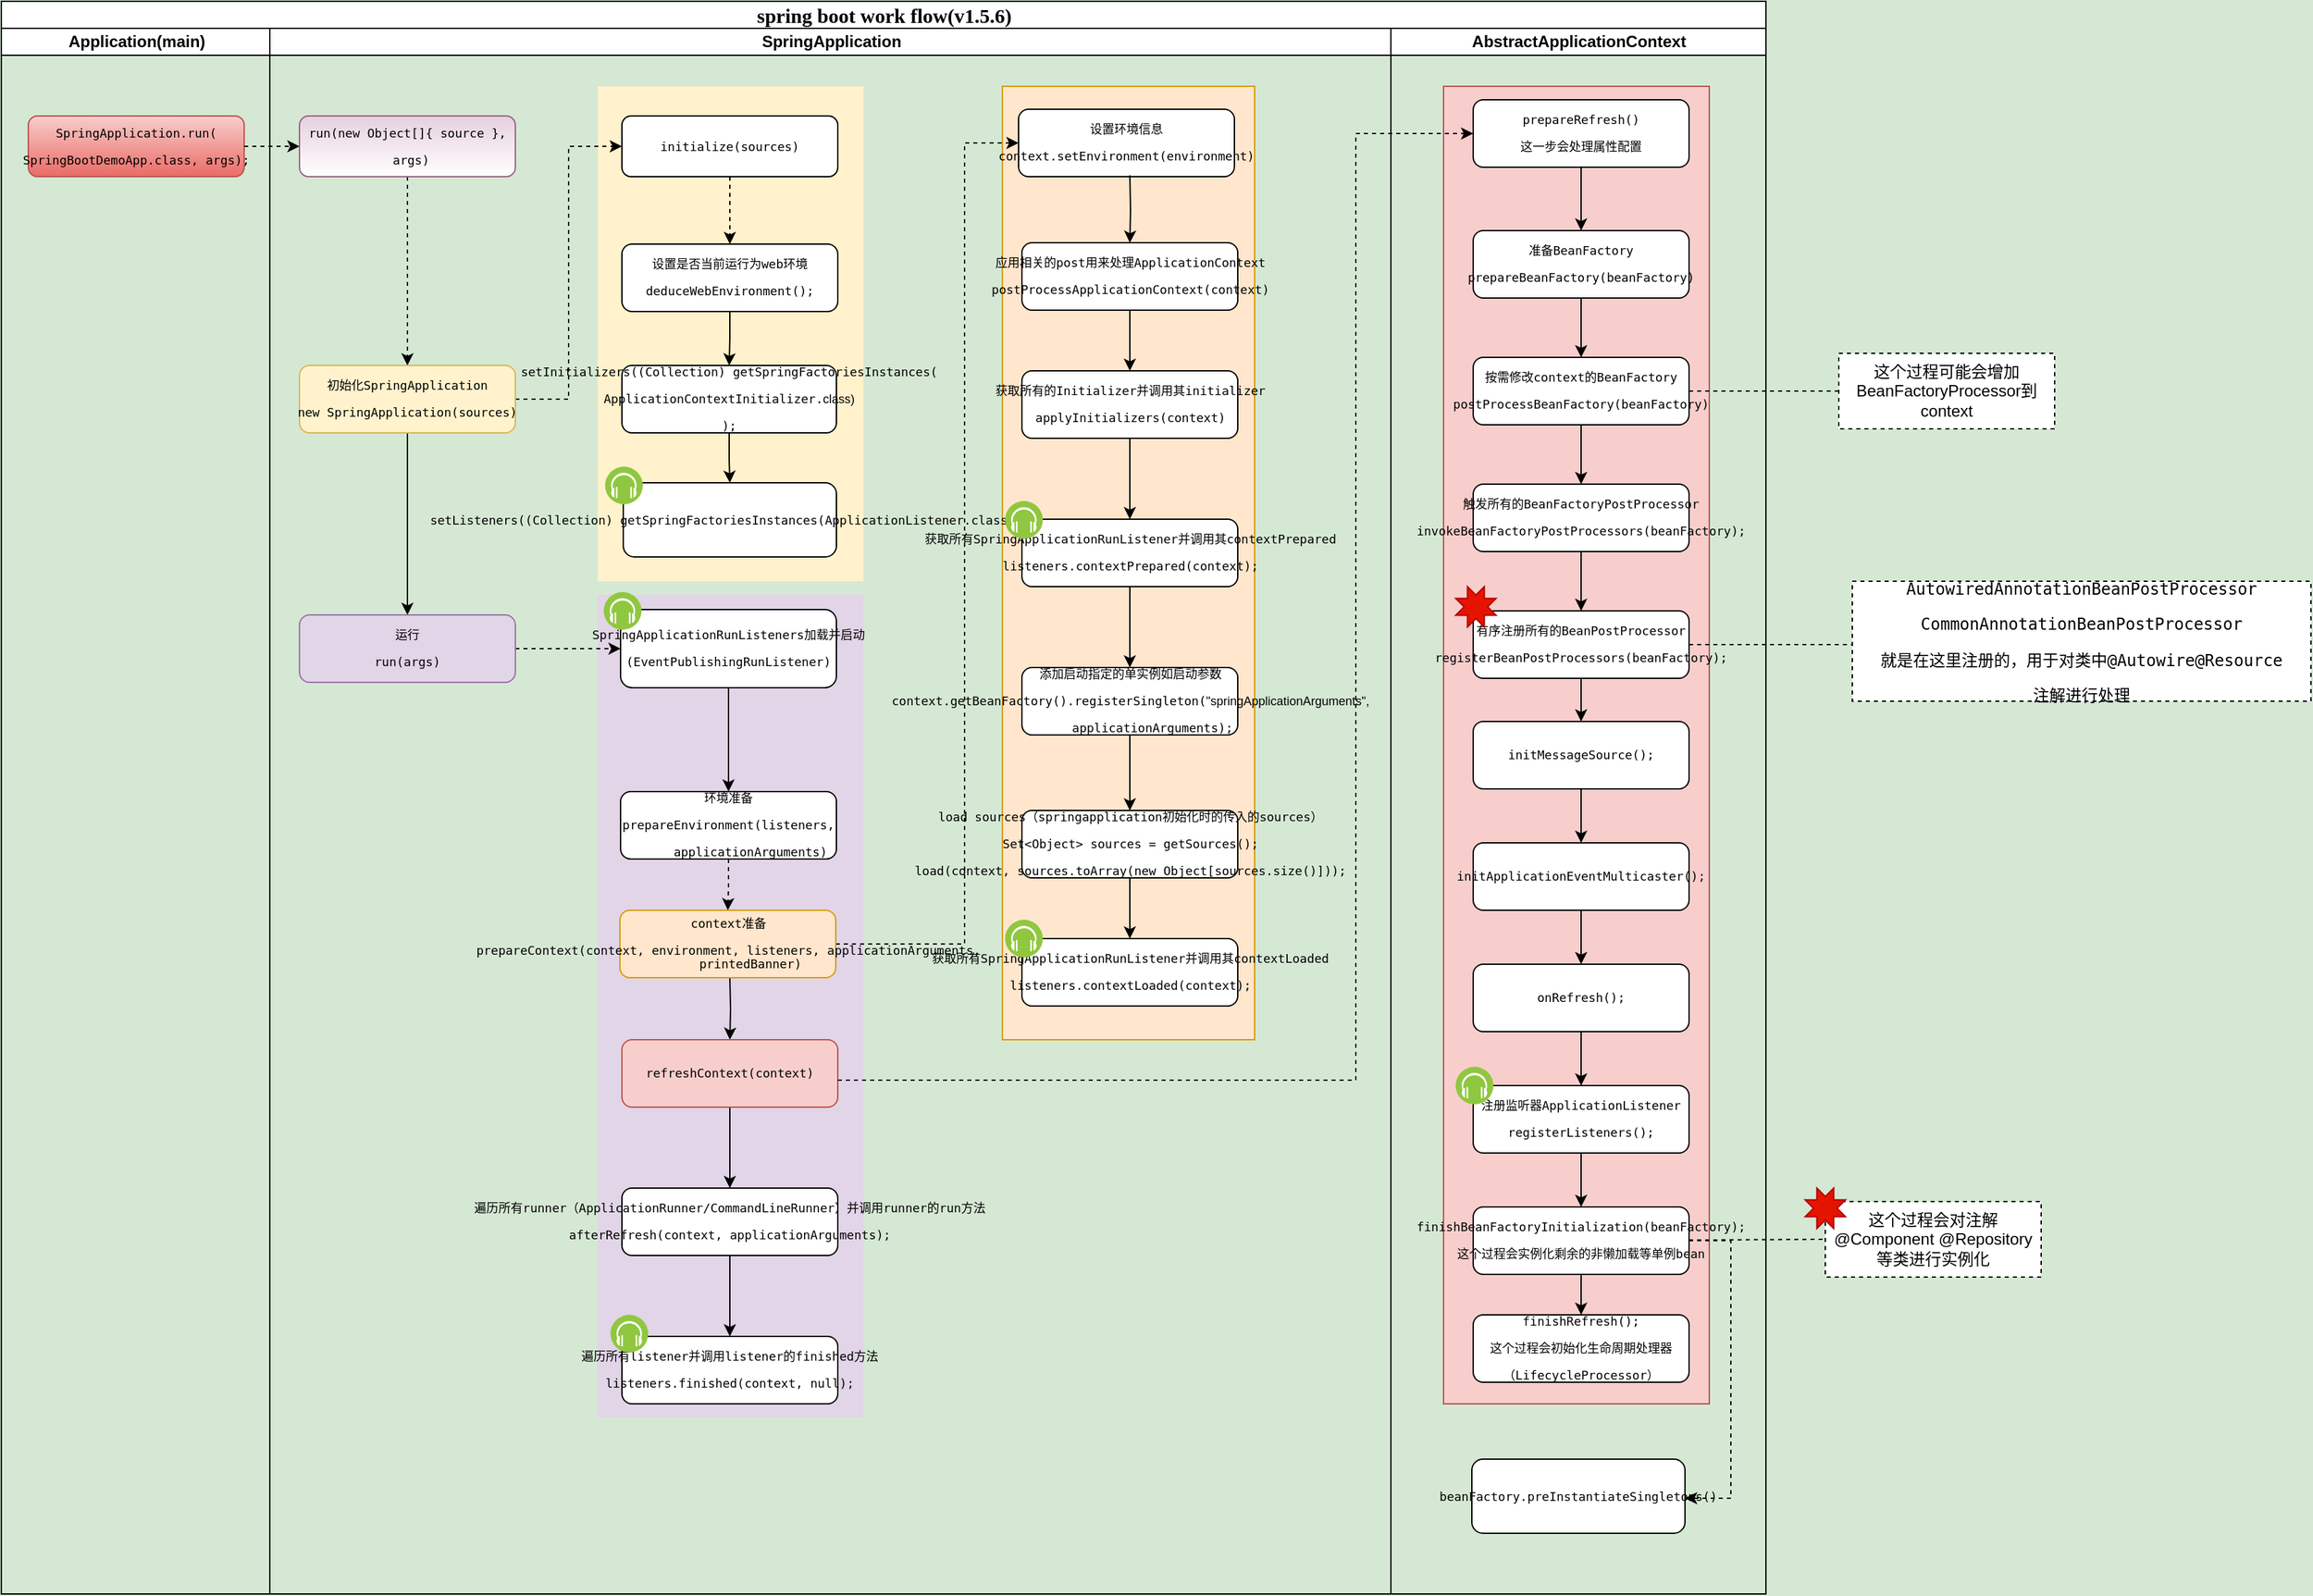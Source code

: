<mxfile version="10.7.5" type="device"><diagram name="Page-1" id="74e2e168-ea6b-b213-b513-2b3c1d86103e"><mxGraphModel dx="1158" dy="712" grid="1" gridSize="10" guides="1" tooltips="1" connect="1" arrows="1" fold="1" page="1" pageScale="1" pageWidth="1100" pageHeight="850" background="#D5E8D4" math="0" shadow="0"><root><mxCell id="0"/><mxCell id="1" parent="0"/><mxCell id="77e6c97f196da883-1" value="&lt;font style=&quot;font-size: 15px&quot;&gt;spring boot work flow(v1.5.6)&lt;/font&gt;" style="swimlane;html=1;childLayout=stackLayout;startSize=20;rounded=0;shadow=0;labelBackgroundColor=none;strokeWidth=1;fontFamily=Verdana;fontSize=5;align=center;verticalAlign=middle;" parent="1" vertex="1"><mxGeometry x="68" y="20" width="1308" height="1181" as="geometry"/></mxCell><mxCell id="77e6c97f196da883-2" value="Application(main)" style="swimlane;html=1;startSize=20;verticalAlign=middle;" parent="77e6c97f196da883-1" vertex="1"><mxGeometry y="20" width="199" height="1161" as="geometry"/></mxCell><mxCell id="77e6c97f196da883-8" value="&lt;pre style=&quot;font-size: 9px;&quot;&gt;SpringApplication.&lt;span style=&quot;font-size: 9px;&quot;&gt;run&lt;/span&gt;(&lt;/pre&gt;&lt;pre style=&quot;font-size: 9px;&quot;&gt;SpringBootDemoApp.&lt;span style=&quot;font-size: 9px;&quot;&gt;class&lt;/span&gt;, args);&lt;/pre&gt;" style="rounded=1;whiteSpace=wrap;html=1;shadow=0;labelBackgroundColor=none;strokeColor=#b85450;strokeWidth=1;fillColor=#f8cecc;fontFamily=Verdana;fontSize=9;align=center;verticalAlign=middle;gradientColor=#ea6b66;" parent="77e6c97f196da883-2" vertex="1"><mxGeometry x="20" y="65" width="160" height="45" as="geometry"/></mxCell><mxCell id="xCWV8dmAgBK2p6FcGzar-16" value="" style="edgeStyle=orthogonalEdgeStyle;rounded=0;orthogonalLoop=1;jettySize=auto;html=1;dashed=1;fontSize=9;strokeWidth=1;verticalAlign=middle;" parent="77e6c97f196da883-1" source="77e6c97f196da883-8" target="xCWV8dmAgBK2p6FcGzar-2" edge="1"><mxGeometry relative="1" as="geometry"/></mxCell><mxCell id="77e6c97f196da883-4" value="SpringApplication" style="swimlane;html=1;startSize=20;verticalAlign=middle;" parent="77e6c97f196da883-1" vertex="1"><mxGeometry x="199" y="20" width="831" height="1161" as="geometry"/></mxCell><mxCell id="xCWV8dmAgBK2p6FcGzar-78" value="" style="rounded=0;whiteSpace=wrap;html=1;fillColor=#ffe6cc;fontSize=10;strokeColor=#d79b00;strokeWidth=1;verticalAlign=middle;" parent="77e6c97f196da883-4" vertex="1"><mxGeometry x="543" y="43" width="187" height="707" as="geometry"/></mxCell><mxCell id="xCWV8dmAgBK2p6FcGzar-77" value="" style="rounded=0;whiteSpace=wrap;html=1;fillColor=#e1d5e7;fontSize=9;strokeColor=none;strokeWidth=1;verticalAlign=middle;" parent="77e6c97f196da883-4" vertex="1"><mxGeometry x="243" y="420" width="197" height="610" as="geometry"/></mxCell><mxCell id="xCWV8dmAgBK2p6FcGzar-76" value="" style="rounded=0;whiteSpace=wrap;html=1;fontSize=10;fillColor=#fff2cc;strokeColor=none;strokeWidth=1;verticalAlign=middle;" parent="77e6c97f196da883-4" vertex="1"><mxGeometry x="243" y="43" width="197" height="367" as="geometry"/></mxCell><mxCell id="xCWV8dmAgBK2p6FcGzar-4" value="" style="edgeStyle=orthogonalEdgeStyle;rounded=0;orthogonalLoop=1;jettySize=auto;html=1;fontSize=9;verticalAlign=middle;dashed=1;strokeWidth=1;" parent="77e6c97f196da883-4" source="xCWV8dmAgBK2p6FcGzar-2" target="xCWV8dmAgBK2p6FcGzar-3" edge="1"><mxGeometry relative="1" as="geometry"/></mxCell><mxCell id="xCWV8dmAgBK2p6FcGzar-2" value="&lt;pre style=&quot;font-size: 9px;&quot;&gt;&lt;span style=&quot;font-size: 9px;&quot;&gt;run&lt;/span&gt;(&lt;span style=&quot;font-size: 9px;&quot;&gt;new &lt;/span&gt;Object[]{ source },&lt;/pre&gt;&lt;pre style=&quot;font-size: 9px;&quot;&gt; args)&lt;/pre&gt;" style="rounded=1;whiteSpace=wrap;html=1;fontSize=9;fillColor=#e6d0de;strokeColor=#996185;strokeWidth=1;verticalAlign=middle;gradientColor=#ffffff;" parent="77e6c97f196da883-4" vertex="1"><mxGeometry x="22" y="65" width="160" height="45" as="geometry"/></mxCell><mxCell id="xCWV8dmAgBK2p6FcGzar-6" value="" style="edgeStyle=orthogonalEdgeStyle;rounded=0;orthogonalLoop=1;jettySize=auto;html=1;fontSize=9;strokeWidth=1;verticalAlign=middle;" parent="77e6c97f196da883-4" source="xCWV8dmAgBK2p6FcGzar-3" target="xCWV8dmAgBK2p6FcGzar-5" edge="1"><mxGeometry relative="1" as="geometry"/></mxCell><mxCell id="xCWV8dmAgBK2p6FcGzar-34" value="" style="edgeStyle=orthogonalEdgeStyle;rounded=0;orthogonalLoop=1;jettySize=auto;html=1;fontSize=9;entryX=0;entryY=0.5;entryDx=0;entryDy=0;dashed=1;strokeWidth=1;verticalAlign=middle;" parent="77e6c97f196da883-4" source="xCWV8dmAgBK2p6FcGzar-3" target="xCWV8dmAgBK2p6FcGzar-8" edge="1"><mxGeometry relative="1" as="geometry"/></mxCell><mxCell id="xCWV8dmAgBK2p6FcGzar-3" value="&lt;pre style=&quot;font-size: 9px;&quot;&gt;&lt;pre style=&quot;font-size: 9px;&quot;&gt;初始化SpringApplication&lt;/pre&gt;&lt;pre style=&quot;font-size: 9px;&quot;&gt;&lt;span style=&quot;font-size: 9px;&quot;&gt;new &lt;/span&gt;SpringApplication(sources)&lt;/pre&gt;&lt;/pre&gt;" style="rounded=1;whiteSpace=wrap;html=1;fontSize=9;fillColor=#fff2cc;strokeColor=#d6b656;strokeWidth=1;verticalAlign=middle;" parent="77e6c97f196da883-4" vertex="1"><mxGeometry x="22" y="250" width="160" height="50" as="geometry"/></mxCell><mxCell id="xCWV8dmAgBK2p6FcGzar-22" value="" style="edgeStyle=orthogonalEdgeStyle;rounded=0;orthogonalLoop=1;jettySize=auto;html=1;dashed=1;fontSize=9;strokeWidth=1;verticalAlign=middle;entryX=0;entryY=0.5;entryDx=0;entryDy=0;" parent="77e6c97f196da883-4" source="xCWV8dmAgBK2p6FcGzar-5" target="tk0hiYS8A3kOr5crJlKy-17" edge="1"><mxGeometry relative="1" as="geometry"/></mxCell><mxCell id="xCWV8dmAgBK2p6FcGzar-5" value="&lt;pre style=&quot;font-size: 9px;&quot;&gt;&lt;pre style=&quot;font-size: 9px;&quot;&gt;&lt;pre style=&quot;font-size: 9px;&quot;&gt;&lt;pre style=&quot;font-size: 9px;&quot;&gt;运行&lt;/pre&gt;&lt;pre style=&quot;font-size: 9px;&quot;&gt;run(args)&lt;/pre&gt;&lt;/pre&gt;&lt;/pre&gt;&lt;/pre&gt;" style="rounded=1;whiteSpace=wrap;html=1;fontSize=9;fillColor=#e1d5e7;strokeColor=#9673a6;strokeWidth=1;verticalAlign=middle;" parent="77e6c97f196da883-4" vertex="1"><mxGeometry x="22" y="435" width="160" height="50" as="geometry"/></mxCell><mxCell id="xCWV8dmAgBK2p6FcGzar-24" value="" style="edgeStyle=orthogonalEdgeStyle;rounded=0;orthogonalLoop=1;jettySize=auto;html=1;dashed=1;fontSize=9;strokeWidth=1;entryX=0.5;entryY=0;entryDx=0;entryDy=0;verticalAlign=middle;" parent="77e6c97f196da883-4" source="xCWV8dmAgBK2p6FcGzar-21" target="xCWV8dmAgBK2p6FcGzar-25" edge="1"><mxGeometry relative="1" as="geometry"><mxPoint x="342" y="539" as="targetPoint"/></mxGeometry></mxCell><mxCell id="xCWV8dmAgBK2p6FcGzar-21" value="&lt;pre style=&quot;font-size: 9px&quot;&gt;&lt;pre style=&quot;font-size: 9px&quot;&gt;&lt;pre style=&quot;font-size: 9px&quot;&gt;&lt;pre style=&quot;font-size: 9px&quot;&gt;&lt;pre style=&quot;font-size: 9px&quot;&gt;环境准备&lt;/pre&gt;&lt;pre style=&quot;font-size: 9px&quot;&gt;prepareEnvironment(listeners,&lt;/pre&gt;&lt;pre style=&quot;font-size: 9px&quot;&gt;      applicationArguments)&lt;/pre&gt;&lt;/pre&gt;&lt;/pre&gt;&lt;/pre&gt;&lt;/pre&gt;" style="rounded=1;whiteSpace=wrap;html=1;fontSize=9;strokeWidth=1;verticalAlign=middle;" parent="77e6c97f196da883-4" vertex="1"><mxGeometry x="260" y="566" width="160" height="50" as="geometry"/></mxCell><mxCell id="xCWV8dmAgBK2p6FcGzar-28" value="" style="edgeStyle=orthogonalEdgeStyle;rounded=0;orthogonalLoop=1;jettySize=auto;html=1;fontSize=9;strokeWidth=1;verticalAlign=middle;" parent="77e6c97f196da883-4" target="xCWV8dmAgBK2p6FcGzar-27" edge="1"><mxGeometry relative="1" as="geometry"><mxPoint x="341" y="704" as="sourcePoint"/></mxGeometry></mxCell><mxCell id="xCWV8dmAgBK2p6FcGzar-36" value="" style="edgeStyle=orthogonalEdgeStyle;rounded=0;orthogonalLoop=1;jettySize=auto;html=1;dashed=1;fontSize=9;strokeWidth=1;verticalAlign=middle;" parent="77e6c97f196da883-4" source="xCWV8dmAgBK2p6FcGzar-25" target="xCWV8dmAgBK2p6FcGzar-35" edge="1"><mxGeometry relative="1" as="geometry"><Array as="points"><mxPoint x="515" y="679"/><mxPoint x="515" y="85"/></Array></mxGeometry></mxCell><mxCell id="xCWV8dmAgBK2p6FcGzar-25" value="&lt;pre style=&quot;font-size: 9px;&quot;&gt;&lt;pre style=&quot;font-size: 9px;&quot;&gt;&lt;pre style=&quot;font-size: 9px;&quot;&gt;&lt;pre style=&quot;font-size: 9px;&quot;&gt;&lt;pre style=&quot;font-size: 9px;&quot;&gt;&lt;pre style=&quot;font-size: 9px;&quot;&gt;context准备&lt;/pre&gt;&lt;pre style=&quot;font-size: 9px;&quot;&gt;prepareContext(context, environment, listeners, applicationArguments,&lt;br style=&quot;font-size: 9px;&quot;&gt;      printedBanner)&lt;/pre&gt;&lt;/pre&gt;&lt;/pre&gt;&lt;/pre&gt;&lt;/pre&gt;&lt;/pre&gt;" style="rounded=1;whiteSpace=wrap;html=1;fontSize=9;fillColor=#ffe6cc;strokeColor=#d79b00;strokeWidth=1;verticalAlign=middle;" parent="77e6c97f196da883-4" vertex="1"><mxGeometry x="259.5" y="654" width="160" height="50" as="geometry"/></mxCell><mxCell id="xCWV8dmAgBK2p6FcGzar-35" value="&lt;pre style=&quot;font-size: 9px&quot;&gt;&lt;pre style=&quot;font-size: 9px&quot;&gt;&lt;pre style=&quot;font-size: 9px&quot;&gt;&lt;pre style=&quot;font-size: 9px&quot;&gt;&lt;pre style=&quot;font-size: 9px&quot;&gt;&lt;pre style=&quot;font-size: 9px&quot;&gt;&lt;pre style=&quot;font-size: 9px&quot;&gt;设置环境信息&lt;/pre&gt;&lt;pre style=&quot;font-size: 9px&quot;&gt;context.setEnvironment(environment)&lt;/pre&gt;&lt;/pre&gt;&lt;/pre&gt;&lt;/pre&gt;&lt;/pre&gt;&lt;/pre&gt;&lt;/pre&gt;" style="rounded=1;whiteSpace=wrap;html=1;fontSize=9;strokeWidth=1;verticalAlign=middle;" parent="77e6c97f196da883-4" vertex="1"><mxGeometry x="555" y="60" width="160" height="50" as="geometry"/></mxCell><mxCell id="xCWV8dmAgBK2p6FcGzar-40" value="" style="edgeStyle=orthogonalEdgeStyle;rounded=0;orthogonalLoop=1;jettySize=auto;html=1;fontSize=9;strokeWidth=1;verticalAlign=middle;" parent="77e6c97f196da883-4" target="xCWV8dmAgBK2p6FcGzar-39" edge="1"><mxGeometry relative="1" as="geometry"><mxPoint x="637.5" y="109" as="sourcePoint"/></mxGeometry></mxCell><mxCell id="xCWV8dmAgBK2p6FcGzar-42" value="" style="edgeStyle=orthogonalEdgeStyle;rounded=0;orthogonalLoop=1;jettySize=auto;html=1;fontSize=9;strokeWidth=1;verticalAlign=middle;" parent="77e6c97f196da883-4" source="xCWV8dmAgBK2p6FcGzar-39" target="xCWV8dmAgBK2p6FcGzar-41" edge="1"><mxGeometry relative="1" as="geometry"/></mxCell><mxCell id="xCWV8dmAgBK2p6FcGzar-39" value="&lt;pre style=&quot;font-size: 9px&quot;&gt;&lt;pre style=&quot;font-size: 9px&quot;&gt;&lt;pre style=&quot;font-size: 9px&quot;&gt;&lt;pre style=&quot;font-size: 9px&quot;&gt;&lt;pre style=&quot;font-size: 9px&quot;&gt;&lt;pre style=&quot;font-size: 9px&quot;&gt;&lt;pre style=&quot;font-size: 9px&quot;&gt;&lt;pre style=&quot;font-size: 9px&quot;&gt;应用相关的post用来处理ApplicationContext&lt;/pre&gt;&lt;pre style=&quot;font-size: 9px&quot;&gt;postProcessApplicationContext(context)&lt;/pre&gt;&lt;/pre&gt;&lt;/pre&gt;&lt;/pre&gt;&lt;/pre&gt;&lt;/pre&gt;&lt;/pre&gt;&lt;/pre&gt;" style="rounded=1;whiteSpace=wrap;html=1;fontSize=9;strokeWidth=1;verticalAlign=middle;" parent="77e6c97f196da883-4" vertex="1"><mxGeometry x="557.5" y="159" width="160" height="50" as="geometry"/></mxCell><mxCell id="xCWV8dmAgBK2p6FcGzar-44" value="" style="edgeStyle=orthogonalEdgeStyle;rounded=0;orthogonalLoop=1;jettySize=auto;html=1;fontSize=9;strokeWidth=1;verticalAlign=middle;" parent="77e6c97f196da883-4" source="xCWV8dmAgBK2p6FcGzar-41" target="xCWV8dmAgBK2p6FcGzar-43" edge="1"><mxGeometry relative="1" as="geometry"/></mxCell><mxCell id="xCWV8dmAgBK2p6FcGzar-41" value="&lt;pre style=&quot;font-size: 9px&quot;&gt;&lt;pre style=&quot;font-size: 9px&quot;&gt;&lt;pre style=&quot;font-size: 9px&quot;&gt;&lt;pre style=&quot;font-size: 9px&quot;&gt;&lt;pre style=&quot;font-size: 9px&quot;&gt;&lt;pre style=&quot;font-size: 9px&quot;&gt;&lt;pre style=&quot;font-size: 9px&quot;&gt;&lt;pre style=&quot;font-size: 9px&quot;&gt;&lt;pre style=&quot;font-size: 9px&quot;&gt;获取所有的Initializer并调用其initializer&lt;/pre&gt;&lt;pre style=&quot;font-size: 9px&quot;&gt;applyInitializers(context)&lt;/pre&gt;&lt;/pre&gt;&lt;/pre&gt;&lt;/pre&gt;&lt;/pre&gt;&lt;/pre&gt;&lt;/pre&gt;&lt;/pre&gt;&lt;/pre&gt;" style="rounded=1;whiteSpace=wrap;html=1;fontSize=9;strokeWidth=1;verticalAlign=middle;" parent="77e6c97f196da883-4" vertex="1"><mxGeometry x="557.5" y="254" width="160" height="50" as="geometry"/></mxCell><mxCell id="xCWV8dmAgBK2p6FcGzar-46" value="" style="edgeStyle=orthogonalEdgeStyle;rounded=0;orthogonalLoop=1;jettySize=auto;html=1;fontSize=9;strokeWidth=1;verticalAlign=middle;" parent="77e6c97f196da883-4" source="xCWV8dmAgBK2p6FcGzar-43" target="xCWV8dmAgBK2p6FcGzar-45" edge="1"><mxGeometry relative="1" as="geometry"/></mxCell><mxCell id="xCWV8dmAgBK2p6FcGzar-43" value="&lt;pre style=&quot;font-size: 9px&quot;&gt;&lt;pre style=&quot;font-size: 9px&quot;&gt;&lt;pre style=&quot;font-size: 9px&quot;&gt;&lt;pre style=&quot;font-size: 9px&quot;&gt;&lt;pre style=&quot;font-size: 9px&quot;&gt;&lt;pre style=&quot;font-size: 9px&quot;&gt;&lt;pre style=&quot;font-size: 9px&quot;&gt;&lt;pre style=&quot;font-size: 9px&quot;&gt;&lt;pre style=&quot;font-size: 9px&quot;&gt;&lt;pre style=&quot;font-size: 9px&quot;&gt;获取所有SpringApplicationRunListener并调用其contextPrepared&lt;/pre&gt;&lt;pre style=&quot;font-size: 9px&quot;&gt;listeners.contextPrepared(context);&lt;/pre&gt;&lt;/pre&gt;&lt;/pre&gt;&lt;/pre&gt;&lt;/pre&gt;&lt;/pre&gt;&lt;/pre&gt;&lt;/pre&gt;&lt;/pre&gt;&lt;/pre&gt;" style="rounded=1;whiteSpace=wrap;html=1;fontSize=9;strokeWidth=1;verticalAlign=middle;" parent="77e6c97f196da883-4" vertex="1"><mxGeometry x="557.5" y="364" width="160" height="50" as="geometry"/></mxCell><mxCell id="xCWV8dmAgBK2p6FcGzar-48" value="" style="edgeStyle=orthogonalEdgeStyle;rounded=0;orthogonalLoop=1;jettySize=auto;html=1;fontSize=9;strokeWidth=1;verticalAlign=middle;" parent="77e6c97f196da883-4" source="xCWV8dmAgBK2p6FcGzar-45" target="xCWV8dmAgBK2p6FcGzar-47" edge="1"><mxGeometry relative="1" as="geometry"/></mxCell><mxCell id="xCWV8dmAgBK2p6FcGzar-45" value="&lt;pre style=&quot;font-size: 9px&quot;&gt;&lt;pre style=&quot;font-size: 9px&quot;&gt;&lt;pre style=&quot;font-size: 9px&quot;&gt;&lt;pre style=&quot;font-size: 9px&quot;&gt;&lt;pre style=&quot;font-size: 9px&quot;&gt;&lt;pre style=&quot;font-size: 9px&quot;&gt;&lt;pre style=&quot;font-size: 9px&quot;&gt;&lt;pre style=&quot;font-size: 9px&quot;&gt;&lt;pre style=&quot;font-size: 9px&quot;&gt;&lt;pre style=&quot;font-size: 9px&quot;&gt;&lt;pre style=&quot;font-size: 9px&quot;&gt;&lt;pre style=&quot;font-size: 9px&quot;&gt;添加启动指定的单实例如启动参数&lt;/pre&gt;&lt;pre style=&quot;font-size: 9px&quot;&gt;context.getBeanFactory().registerSingleton(&lt;span style=&quot;font-family: &amp;#34;helvetica&amp;#34; ; white-space: normal&quot;&gt;&quot;springApplicationArguments&quot;&lt;/span&gt;&lt;span style=&quot;font-family: &amp;#34;helvetica&amp;#34; ; white-space: normal&quot;&gt;,&lt;/span&gt;&lt;br&gt;&lt;/pre&gt;&lt;/pre&gt;&lt;pre style=&quot;font-size: 9px&quot;&gt;      applicationArguments);&lt;/pre&gt;&lt;/pre&gt;&lt;/pre&gt;&lt;/pre&gt;&lt;/pre&gt;&lt;/pre&gt;&lt;/pre&gt;&lt;/pre&gt;&lt;/pre&gt;&lt;/pre&gt;&lt;/pre&gt;" style="rounded=1;whiteSpace=wrap;html=1;fontSize=9;strokeWidth=1;verticalAlign=middle;" parent="77e6c97f196da883-4" vertex="1"><mxGeometry x="557.5" y="474" width="160" height="50" as="geometry"/></mxCell><mxCell id="xCWV8dmAgBK2p6FcGzar-50" value="" style="edgeStyle=orthogonalEdgeStyle;rounded=0;orthogonalLoop=1;jettySize=auto;html=1;fontSize=9;strokeWidth=1;verticalAlign=middle;" parent="77e6c97f196da883-4" source="xCWV8dmAgBK2p6FcGzar-47" target="xCWV8dmAgBK2p6FcGzar-49" edge="1"><mxGeometry relative="1" as="geometry"/></mxCell><mxCell id="xCWV8dmAgBK2p6FcGzar-47" value="&lt;pre style=&quot;font-size: 9px&quot;&gt;&lt;pre style=&quot;font-size: 9px&quot;&gt;&lt;pre style=&quot;font-size: 9px&quot;&gt;&lt;pre style=&quot;font-size: 9px&quot;&gt;&lt;pre style=&quot;font-size: 9px&quot;&gt;&lt;pre style=&quot;font-size: 9px&quot;&gt;&lt;pre style=&quot;font-size: 9px&quot;&gt;&lt;pre style=&quot;font-size: 9px&quot;&gt;&lt;pre style=&quot;font-size: 9px&quot;&gt;&lt;pre style=&quot;font-size: 9px&quot;&gt;&lt;pre style=&quot;font-size: 9px&quot;&gt;&lt;pre style=&quot;font-size: 9px&quot;&gt;&lt;pre style=&quot;font-size: 9px&quot;&gt;load sources（springapplication初始化时的传入的sources）&lt;/pre&gt;&lt;pre style=&quot;font-size: 9px&quot;&gt;Set&amp;lt;Object&amp;gt; sources = getSources();&lt;/pre&gt;&lt;pre style=&quot;font-size: 9px&quot;&gt;&lt;pre style=&quot;font-size: 9px&quot;&gt;load(context, sources.toArray(&lt;span style=&quot;font-size: 9px&quot;&gt;new &lt;/span&gt;Object[sources.size()]));&lt;/pre&gt;&lt;/pre&gt;&lt;/pre&gt;&lt;/pre&gt;&lt;/pre&gt;&lt;/pre&gt;&lt;/pre&gt;&lt;/pre&gt;&lt;/pre&gt;&lt;/pre&gt;&lt;/pre&gt;&lt;/pre&gt;&lt;/pre&gt;&lt;/pre&gt;" style="rounded=1;whiteSpace=wrap;html=1;fontSize=9;strokeWidth=1;verticalAlign=middle;" parent="77e6c97f196da883-4" vertex="1"><mxGeometry x="557.5" y="580" width="160" height="50" as="geometry"/></mxCell><mxCell id="xCWV8dmAgBK2p6FcGzar-49" value="&lt;pre style=&quot;font-size: 9px&quot;&gt;&lt;pre style=&quot;font-size: 9px&quot;&gt;&lt;pre style=&quot;font-size: 9px&quot;&gt;&lt;pre style=&quot;font-size: 9px&quot;&gt;&lt;pre style=&quot;font-size: 9px&quot;&gt;&lt;pre style=&quot;font-size: 9px&quot;&gt;&lt;pre style=&quot;font-size: 9px&quot;&gt;&lt;pre style=&quot;font-size: 9px&quot;&gt;&lt;pre style=&quot;font-size: 9px&quot;&gt;&lt;pre style=&quot;font-size: 9px&quot;&gt;&lt;pre style=&quot;font-size: 9px&quot;&gt;&lt;pre style=&quot;font-size: 9px&quot;&gt;&lt;pre style=&quot;font-size: 9px&quot;&gt;&lt;pre style=&quot;font-size: 9px&quot;&gt;&lt;pre&gt;获取所有SpringApplicationRunListener并调用其contextLoaded&lt;/pre&gt;&lt;/pre&gt;&lt;pre style=&quot;font-size: 9px&quot;&gt;listeners.contextLoaded(context);&lt;/pre&gt;&lt;/pre&gt;&lt;/pre&gt;&lt;/pre&gt;&lt;/pre&gt;&lt;/pre&gt;&lt;/pre&gt;&lt;/pre&gt;&lt;/pre&gt;&lt;/pre&gt;&lt;/pre&gt;&lt;/pre&gt;&lt;/pre&gt;&lt;/pre&gt;" style="rounded=1;whiteSpace=wrap;html=1;fontSize=9;strokeWidth=1;verticalAlign=middle;" parent="77e6c97f196da883-4" vertex="1"><mxGeometry x="557.5" y="675" width="160" height="50" as="geometry"/></mxCell><mxCell id="xCWV8dmAgBK2p6FcGzar-30" value="" style="edgeStyle=orthogonalEdgeStyle;rounded=0;orthogonalLoop=1;jettySize=auto;html=1;fontSize=9;strokeWidth=1;verticalAlign=middle;" parent="77e6c97f196da883-4" source="xCWV8dmAgBK2p6FcGzar-27" target="xCWV8dmAgBK2p6FcGzar-29" edge="1"><mxGeometry relative="1" as="geometry"/></mxCell><mxCell id="xCWV8dmAgBK2p6FcGzar-27" value="&lt;pre style=&quot;font-size: 9px;&quot;&gt;&lt;pre style=&quot;font-size: 9px;&quot;&gt;&lt;pre style=&quot;font-size: 9px;&quot;&gt;&lt;pre style=&quot;font-size: 9px;&quot;&gt;&lt;pre style=&quot;font-size: 9px;&quot;&gt;&lt;pre style=&quot;font-size: 9px;&quot;&gt;&lt;pre style=&quot;font-size: 9px;&quot;&gt;refreshContext(context)&lt;/pre&gt;&lt;/pre&gt;&lt;/pre&gt;&lt;/pre&gt;&lt;/pre&gt;&lt;/pre&gt;&lt;/pre&gt;" style="rounded=1;whiteSpace=wrap;html=1;fontSize=9;fillColor=#f8cecc;strokeColor=#b85450;strokeWidth=1;verticalAlign=middle;" parent="77e6c97f196da883-4" vertex="1"><mxGeometry x="261" y="750" width="160" height="50" as="geometry"/></mxCell><mxCell id="xCWV8dmAgBK2p6FcGzar-32" value="" style="edgeStyle=orthogonalEdgeStyle;rounded=0;orthogonalLoop=1;jettySize=auto;html=1;fontSize=9;strokeWidth=1;verticalAlign=middle;" parent="77e6c97f196da883-4" source="xCWV8dmAgBK2p6FcGzar-29" target="xCWV8dmAgBK2p6FcGzar-31" edge="1"><mxGeometry relative="1" as="geometry"/></mxCell><mxCell id="xCWV8dmAgBK2p6FcGzar-29" value="&lt;pre style=&quot;font-size: 9px;&quot;&gt;&lt;pre style=&quot;font-size: 9px;&quot;&gt;&lt;pre style=&quot;font-size: 9px;&quot;&gt;&lt;pre style=&quot;font-size: 9px;&quot;&gt;&lt;pre style=&quot;font-size: 9px;&quot;&gt;&lt;pre style=&quot;font-size: 9px;&quot;&gt;&lt;pre style=&quot;font-size: 9px;&quot;&gt;&lt;pre style=&quot;font-size: 9px;&quot;&gt;遍历所有runner（ApplicationRunner/CommandLineRunner）并调用runner的run方法&lt;/pre&gt;&lt;pre style=&quot;font-size: 9px;&quot;&gt;afterRefresh(context, applicationArguments);&lt;/pre&gt;&lt;/pre&gt;&lt;/pre&gt;&lt;/pre&gt;&lt;/pre&gt;&lt;/pre&gt;&lt;/pre&gt;&lt;/pre&gt;" style="rounded=1;whiteSpace=wrap;html=1;fontSize=9;strokeWidth=1;verticalAlign=middle;" parent="77e6c97f196da883-4" vertex="1"><mxGeometry x="261" y="860" width="160" height="50" as="geometry"/></mxCell><mxCell id="xCWV8dmAgBK2p6FcGzar-31" value="&lt;pre style=&quot;font-size: 9px;&quot;&gt;&lt;pre style=&quot;font-size: 9px;&quot;&gt;&lt;pre style=&quot;font-size: 9px;&quot;&gt;&lt;pre style=&quot;font-size: 9px;&quot;&gt;&lt;pre style=&quot;font-size: 9px;&quot;&gt;&lt;pre style=&quot;font-size: 9px;&quot;&gt;&lt;pre style=&quot;font-size: 9px;&quot;&gt;&lt;pre style=&quot;font-size: 9px;&quot;&gt;&lt;pre style=&quot;font-size: 9px;&quot;&gt;遍历所有listener并调用listener的finished方法&lt;/pre&gt;&lt;pre style=&quot;font-size: 9px;&quot;&gt;listeners.finished(context, &lt;span style=&quot;font-size: 9px;&quot;&gt;null&lt;/span&gt;);&lt;/pre&gt;&lt;/pre&gt;&lt;/pre&gt;&lt;/pre&gt;&lt;/pre&gt;&lt;/pre&gt;&lt;/pre&gt;&lt;/pre&gt;&lt;/pre&gt;" style="rounded=1;whiteSpace=wrap;html=1;fontSize=9;strokeWidth=1;verticalAlign=middle;" parent="77e6c97f196da883-4" vertex="1"><mxGeometry x="261" y="970" width="160" height="50" as="geometry"/></mxCell><mxCell id="xCWV8dmAgBK2p6FcGzar-8" value="&lt;pre style=&quot;font-size: 9px;&quot;&gt;initialize(sources)&lt;/pre&gt;" style="rounded=1;whiteSpace=wrap;html=1;fontSize=9;strokeWidth=1;verticalAlign=middle;" parent="77e6c97f196da883-4" vertex="1"><mxGeometry x="261" y="65" width="160" height="45" as="geometry"/></mxCell><mxCell id="xCWV8dmAgBK2p6FcGzar-9" value="&lt;pre style=&quot;font-size: 9px;&quot;&gt;&lt;pre style=&quot;font-size: 9px;&quot;&gt;设置是否当前运行为web环境&lt;/pre&gt;&lt;pre style=&quot;font-size: 9px;&quot;&gt;deduceWebEnvironment();&lt;/pre&gt;&lt;/pre&gt;" style="rounded=1;html=1;fontSize=9;strokeWidth=1;verticalAlign=middle;horizontal=1;spacing=2;whiteSpace=wrap;labelBorderColor=none;" parent="77e6c97f196da883-4" vertex="1"><mxGeometry x="261" y="160" width="160" height="50" as="geometry"/></mxCell><mxCell id="xCWV8dmAgBK2p6FcGzar-10" value="" style="edgeStyle=orthogonalEdgeStyle;rounded=0;orthogonalLoop=1;jettySize=auto;html=1;dashed=1;fontSize=9;strokeWidth=1;verticalAlign=middle;" parent="77e6c97f196da883-4" source="xCWV8dmAgBK2p6FcGzar-8" target="xCWV8dmAgBK2p6FcGzar-9" edge="1"><mxGeometry relative="1" as="geometry"/></mxCell><mxCell id="xCWV8dmAgBK2p6FcGzar-33" value="" style="edgeStyle=orthogonalEdgeStyle;rounded=0;orthogonalLoop=1;jettySize=auto;html=1;fontSize=9;strokeWidth=1;verticalAlign=middle;" parent="77e6c97f196da883-4" source="xCWV8dmAgBK2p6FcGzar-11" target="xCWV8dmAgBK2p6FcGzar-13" edge="1"><mxGeometry relative="1" as="geometry"/></mxCell><mxCell id="xCWV8dmAgBK2p6FcGzar-11" value="&lt;pre style=&quot;font-size: 9px&quot;&gt;&lt;pre style=&quot;font-size: 9px&quot;&gt;&lt;pre style=&quot;font-size: 9px&quot;&gt;setInitializers((Collection) getSpringFactoriesInstances(&lt;/pre&gt;&lt;pre style=&quot;font-size: 9px&quot;&gt;ApplicationContextInitializer.&lt;span style=&quot;font-family: &amp;#34;helvetica&amp;#34; ; white-space: normal&quot;&gt;class&lt;/span&gt;&lt;span style=&quot;font-family: &amp;#34;helvetica&amp;#34; ; white-space: normal&quot;&gt;)&lt;/span&gt;&lt;/pre&gt;&lt;pre style=&quot;font-size: 9px&quot;&gt;);&lt;/pre&gt;&lt;/pre&gt;&lt;/pre&gt;" style="rounded=1;whiteSpace=wrap;html=1;fontSize=9;strokeWidth=1;verticalAlign=middle;" parent="77e6c97f196da883-4" vertex="1"><mxGeometry x="261" y="250" width="159" height="50" as="geometry"/></mxCell><mxCell id="xCWV8dmAgBK2p6FcGzar-12" value="" style="edgeStyle=orthogonalEdgeStyle;rounded=0;orthogonalLoop=1;jettySize=auto;html=1;fontSize=9;strokeWidth=1;verticalAlign=middle;" parent="77e6c97f196da883-4" source="xCWV8dmAgBK2p6FcGzar-9" target="xCWV8dmAgBK2p6FcGzar-11" edge="1"><mxGeometry relative="1" as="geometry"/></mxCell><mxCell id="xCWV8dmAgBK2p6FcGzar-13" value="&lt;pre style=&quot;font-size: 9px;&quot;&gt;&lt;pre style=&quot;font-size: 9px;&quot;&gt;&lt;pre style=&quot;font-size: 9px;&quot;&gt;setListeners((Collection) getSpringFactoriesInstances(ApplicationListener.&lt;span style=&quot;font-size: 9px;&quot;&gt;class&lt;/span&gt;));&lt;/pre&gt;&lt;/pre&gt;&lt;/pre&gt;" style="rounded=1;whiteSpace=wrap;html=1;fontSize=9;strokeWidth=1;verticalAlign=middle;" parent="77e6c97f196da883-4" vertex="1"><mxGeometry x="262" y="337" width="158" height="55" as="geometry"/></mxCell><mxCell id="tk0hiYS8A3kOr5crJlKy-5" value="" style="aspect=fixed;perimeter=ellipsePerimeter;html=1;align=center;shadow=0;dashed=0;fontColor=#4277BB;labelBackgroundColor=#ffffff;fontSize=12;spacingTop=3;image;image=img/lib/ibm/blockchain/event_listener.svg;fillColor=#FFD966;" parent="77e6c97f196da883-4" vertex="1"><mxGeometry x="248.5" y="325" width="28" height="28" as="geometry"/></mxCell><mxCell id="tk0hiYS8A3kOr5crJlKy-6" value="" style="aspect=fixed;perimeter=ellipsePerimeter;html=1;align=center;shadow=0;dashed=0;fontColor=#4277BB;labelBackgroundColor=#ffffff;fontSize=12;spacingTop=3;image;image=img/lib/ibm/blockchain/event_listener.svg;fillColor=#FFD966;" parent="77e6c97f196da883-4" vertex="1"><mxGeometry x="252.5" y="954" width="28" height="28" as="geometry"/></mxCell><mxCell id="tk0hiYS8A3kOr5crJlKy-7" value="" style="aspect=fixed;perimeter=ellipsePerimeter;html=1;align=center;shadow=0;dashed=0;fontColor=#4277BB;labelBackgroundColor=#ffffff;fontSize=12;spacingTop=3;image;image=img/lib/ibm/blockchain/event_listener.svg;fillColor=#FFD966;" parent="77e6c97f196da883-4" vertex="1"><mxGeometry x="545" y="661" width="28" height="28" as="geometry"/></mxCell><mxCell id="tk0hiYS8A3kOr5crJlKy-11" value="" style="aspect=fixed;perimeter=ellipsePerimeter;html=1;align=center;shadow=0;dashed=0;fontColor=#4277BB;labelBackgroundColor=#ffffff;fontSize=12;spacingTop=3;image;image=img/lib/ibm/blockchain/event_listener.svg;fillColor=#FFD966;" parent="77e6c97f196da883-4" vertex="1"><mxGeometry x="545" y="350.5" width="28" height="28" as="geometry"/></mxCell><mxCell id="tk0hiYS8A3kOr5crJlKy-18" value="" style="edgeStyle=orthogonalEdgeStyle;rounded=0;orthogonalLoop=1;jettySize=auto;html=1;fontColor=#000000;" parent="77e6c97f196da883-4" source="tk0hiYS8A3kOr5crJlKy-17" target="xCWV8dmAgBK2p6FcGzar-21" edge="1"><mxGeometry relative="1" as="geometry"/></mxCell><mxCell id="tk0hiYS8A3kOr5crJlKy-17" value="&lt;pre style=&quot;font-size: 9px;&quot;&gt;SpringApplicationRunListeners加载并启动&lt;/pre&gt;&lt;pre style=&quot;font-size: 9px;&quot;&gt;(EventPublishingRunListener)&lt;/pre&gt;" style="rounded=1;whiteSpace=wrap;html=1;strokeColor=#000000;fillColor=#ffffff;gradientColor=#ffffff;fontColor=#000000;fontSize=9;" parent="77e6c97f196da883-4" vertex="1"><mxGeometry x="260" y="431" width="160" height="58" as="geometry"/></mxCell><mxCell id="tk0hiYS8A3kOr5crJlKy-19" value="" style="aspect=fixed;perimeter=ellipsePerimeter;html=1;align=center;shadow=0;dashed=0;fontColor=#4277BB;labelBackgroundColor=#ffffff;fontSize=12;spacingTop=3;image;image=img/lib/ibm/blockchain/event_listener.svg;fillColor=#FFD966;" parent="77e6c97f196da883-4" vertex="1"><mxGeometry x="247.5" y="418" width="28" height="28" as="geometry"/></mxCell><mxCell id="tk0hiYS8A3kOr5crJlKy-14" value="AbstractApplicationContext" style="swimlane;html=1;startSize=20;verticalAlign=middle;" parent="77e6c97f196da883-1" vertex="1"><mxGeometry x="1030" y="20" width="278" height="1161" as="geometry"/></mxCell><mxCell id="xCWV8dmAgBK2p6FcGzar-75" value="" style="rounded=0;whiteSpace=wrap;html=1;fontSize=10;fillColor=#f8cecc;strokeColor=#b85450;strokeWidth=1;verticalAlign=middle;" parent="tk0hiYS8A3kOr5crJlKy-14" vertex="1"><mxGeometry x="39" y="43" width="197" height="977" as="geometry"/></mxCell><mxCell id="xCWV8dmAgBK2p6FcGzar-51" value="&lt;pre style=&quot;font-size: 9px&quot;&gt;&lt;pre style=&quot;font-size: 9px&quot;&gt;&lt;pre style=&quot;font-size: 9px&quot;&gt;&lt;pre style=&quot;font-size: 9px&quot;&gt;&lt;pre style=&quot;font-size: 9px&quot;&gt;&lt;pre style=&quot;font-size: 9px&quot;&gt;&lt;pre style=&quot;font-size: 9px&quot;&gt;&lt;pre style=&quot;font-size: 9px&quot;&gt;prepareRefresh()&lt;br&gt;&lt;/pre&gt;&lt;pre style=&quot;font-size: 9px&quot;&gt;&lt;pre&gt;这一步会处理属性配置&lt;/pre&gt;&lt;/pre&gt;&lt;/pre&gt;&lt;/pre&gt;&lt;/pre&gt;&lt;/pre&gt;&lt;/pre&gt;&lt;/pre&gt;&lt;/pre&gt;" style="rounded=1;whiteSpace=wrap;html=1;fontSize=9;strokeWidth=1;verticalAlign=middle;" parent="tk0hiYS8A3kOr5crJlKy-14" vertex="1"><mxGeometry x="61" y="53" width="160" height="50" as="geometry"/></mxCell><mxCell id="xCWV8dmAgBK2p6FcGzar-53" value="&lt;pre style=&quot;font-size: 9px&quot;&gt;&lt;pre style=&quot;font-size: 9px&quot;&gt;&lt;pre style=&quot;font-size: 9px&quot;&gt;&lt;pre style=&quot;font-size: 9px&quot;&gt;&lt;pre style=&quot;font-size: 9px&quot;&gt;&lt;pre style=&quot;font-size: 9px&quot;&gt;&lt;pre style=&quot;font-size: 9px&quot;&gt;&lt;pre style=&quot;font-size: 9px&quot;&gt;&lt;pre style=&quot;font-size: 9px&quot;&gt;准备BeanFactory&lt;/pre&gt;&lt;pre style=&quot;font-size: 9px&quot;&gt;prepareBeanFactory(beanFactory)&lt;/pre&gt;&lt;/pre&gt;&lt;/pre&gt;&lt;/pre&gt;&lt;/pre&gt;&lt;/pre&gt;&lt;/pre&gt;&lt;/pre&gt;&lt;/pre&gt;" style="rounded=1;whiteSpace=wrap;html=1;fontSize=9;strokeWidth=1;verticalAlign=middle;" parent="tk0hiYS8A3kOr5crJlKy-14" vertex="1"><mxGeometry x="61" y="150" width="160" height="50" as="geometry"/></mxCell><mxCell id="xCWV8dmAgBK2p6FcGzar-54" value="" style="edgeStyle=orthogonalEdgeStyle;rounded=0;orthogonalLoop=1;jettySize=auto;html=1;fontSize=9;strokeWidth=1;verticalAlign=middle;" parent="tk0hiYS8A3kOr5crJlKy-14" source="xCWV8dmAgBK2p6FcGzar-51" target="xCWV8dmAgBK2p6FcGzar-53" edge="1"><mxGeometry relative="1" as="geometry"/></mxCell><mxCell id="xCWV8dmAgBK2p6FcGzar-55" value="&lt;pre style=&quot;font-size: 9px&quot;&gt;&lt;pre style=&quot;font-size: 9px&quot;&gt;&lt;pre style=&quot;font-size: 9px&quot;&gt;&lt;pre style=&quot;font-size: 9px&quot;&gt;&lt;pre style=&quot;font-size: 9px&quot;&gt;&lt;pre style=&quot;font-size: 9px&quot;&gt;&lt;pre style=&quot;font-size: 9px&quot;&gt;&lt;pre style=&quot;font-size: 9px&quot;&gt;&lt;pre style=&quot;font-size: 9px&quot;&gt;&lt;pre style=&quot;font-size: 9px&quot;&gt;&lt;span&gt;按需修改&lt;/span&gt;context的BeanFactory&lt;/pre&gt;&lt;pre style=&quot;font-size: 9px&quot;&gt;postProcessBeanFactory(beanFactory)&lt;/pre&gt;&lt;/pre&gt;&lt;/pre&gt;&lt;/pre&gt;&lt;/pre&gt;&lt;/pre&gt;&lt;/pre&gt;&lt;/pre&gt;&lt;/pre&gt;&lt;/pre&gt;" style="rounded=1;whiteSpace=wrap;html=1;fontSize=9;strokeWidth=1;verticalAlign=middle;" parent="tk0hiYS8A3kOr5crJlKy-14" vertex="1"><mxGeometry x="61" y="244" width="160" height="50" as="geometry"/></mxCell><mxCell id="xCWV8dmAgBK2p6FcGzar-56" value="" style="edgeStyle=orthogonalEdgeStyle;rounded=0;orthogonalLoop=1;jettySize=auto;html=1;fontSize=9;strokeWidth=1;verticalAlign=middle;" parent="tk0hiYS8A3kOr5crJlKy-14" source="xCWV8dmAgBK2p6FcGzar-53" target="xCWV8dmAgBK2p6FcGzar-55" edge="1"><mxGeometry relative="1" as="geometry"/></mxCell><mxCell id="xCWV8dmAgBK2p6FcGzar-57" value="&lt;pre style=&quot;font-size: 9px&quot;&gt;&lt;pre style=&quot;font-size: 9px&quot;&gt;&lt;pre style=&quot;font-size: 9px&quot;&gt;&lt;pre style=&quot;font-size: 9px&quot;&gt;&lt;pre style=&quot;font-size: 9px&quot;&gt;&lt;pre style=&quot;font-size: 9px&quot;&gt;&lt;pre style=&quot;font-size: 9px&quot;&gt;&lt;pre style=&quot;font-size: 9px&quot;&gt;&lt;pre style=&quot;font-size: 9px&quot;&gt;&lt;pre style=&quot;font-size: 9px&quot;&gt;&lt;pre style=&quot;font-size: 9px&quot;&gt;触发所有的BeanFactoryPostProcessor&lt;/pre&gt;&lt;pre style=&quot;font-size: 9px&quot;&gt;invokeBeanFactoryPostProcessors(beanFactory);&lt;/pre&gt;&lt;/pre&gt;&lt;/pre&gt;&lt;/pre&gt;&lt;/pre&gt;&lt;/pre&gt;&lt;/pre&gt;&lt;/pre&gt;&lt;/pre&gt;&lt;/pre&gt;&lt;/pre&gt;" style="rounded=1;whiteSpace=wrap;html=1;fontSize=9;strokeWidth=1;verticalAlign=middle;" parent="tk0hiYS8A3kOr5crJlKy-14" vertex="1"><mxGeometry x="61" y="338" width="160" height="50" as="geometry"/></mxCell><mxCell id="xCWV8dmAgBK2p6FcGzar-58" value="" style="edgeStyle=orthogonalEdgeStyle;rounded=0;orthogonalLoop=1;jettySize=auto;html=1;fontSize=9;strokeWidth=1;verticalAlign=middle;" parent="tk0hiYS8A3kOr5crJlKy-14" source="xCWV8dmAgBK2p6FcGzar-55" target="xCWV8dmAgBK2p6FcGzar-57" edge="1"><mxGeometry relative="1" as="geometry"/></mxCell><mxCell id="xCWV8dmAgBK2p6FcGzar-59" value="&lt;pre style=&quot;font-size: 9px&quot;&gt;&lt;pre style=&quot;font-size: 9px&quot;&gt;&lt;pre style=&quot;font-size: 9px&quot;&gt;&lt;pre style=&quot;font-size: 9px&quot;&gt;&lt;pre style=&quot;font-size: 9px&quot;&gt;&lt;pre style=&quot;font-size: 9px&quot;&gt;&lt;pre style=&quot;font-size: 9px&quot;&gt;&lt;pre style=&quot;font-size: 9px&quot;&gt;&lt;pre style=&quot;font-size: 9px&quot;&gt;&lt;pre style=&quot;font-size: 9px&quot;&gt;&lt;pre style=&quot;font-size: 9px&quot;&gt;&lt;pre style=&quot;font-size: 9px&quot;&gt;&lt;span&gt;有序&lt;/span&gt;注册所有的BeanPostProcessor&lt;/pre&gt;&lt;pre style=&quot;font-size: 9px&quot;&gt;registerBeanPostProcessors(beanFactory);&lt;/pre&gt;&lt;/pre&gt;&lt;/pre&gt;&lt;/pre&gt;&lt;/pre&gt;&lt;/pre&gt;&lt;/pre&gt;&lt;/pre&gt;&lt;/pre&gt;&lt;/pre&gt;&lt;/pre&gt;&lt;/pre&gt;" style="rounded=1;whiteSpace=wrap;html=1;fontSize=9;strokeWidth=1;verticalAlign=middle;" parent="tk0hiYS8A3kOr5crJlKy-14" vertex="1"><mxGeometry x="61" y="432" width="160" height="50" as="geometry"/></mxCell><mxCell id="xCWV8dmAgBK2p6FcGzar-60" value="" style="edgeStyle=orthogonalEdgeStyle;rounded=0;orthogonalLoop=1;jettySize=auto;html=1;fontSize=9;strokeWidth=1;verticalAlign=middle;" parent="tk0hiYS8A3kOr5crJlKy-14" source="xCWV8dmAgBK2p6FcGzar-57" target="xCWV8dmAgBK2p6FcGzar-59" edge="1"><mxGeometry relative="1" as="geometry"/></mxCell><mxCell id="xCWV8dmAgBK2p6FcGzar-61" value="&lt;pre style=&quot;font-size: 9px;&quot;&gt;&lt;pre style=&quot;font-size: 9px;&quot;&gt;&lt;pre style=&quot;font-size: 9px;&quot;&gt;&lt;pre style=&quot;font-size: 9px;&quot;&gt;&lt;pre style=&quot;font-size: 9px;&quot;&gt;&lt;pre style=&quot;font-size: 9px;&quot;&gt;&lt;pre style=&quot;font-size: 9px;&quot;&gt;&lt;pre style=&quot;font-size: 9px;&quot;&gt;&lt;pre style=&quot;font-size: 9px;&quot;&gt;&lt;pre style=&quot;font-size: 9px;&quot;&gt;&lt;pre style=&quot;font-size: 9px;&quot;&gt;&lt;pre style=&quot;font-size: 9px;&quot;&gt;&lt;pre style=&quot;font-size: 9px;&quot;&gt;initMessageSource();&lt;/pre&gt;&lt;/pre&gt;&lt;/pre&gt;&lt;/pre&gt;&lt;/pre&gt;&lt;/pre&gt;&lt;/pre&gt;&lt;/pre&gt;&lt;/pre&gt;&lt;/pre&gt;&lt;/pre&gt;&lt;/pre&gt;&lt;/pre&gt;" style="rounded=1;whiteSpace=wrap;html=1;fontSize=9;strokeWidth=1;verticalAlign=middle;" parent="tk0hiYS8A3kOr5crJlKy-14" vertex="1"><mxGeometry x="61" y="514" width="160" height="50" as="geometry"/></mxCell><mxCell id="xCWV8dmAgBK2p6FcGzar-62" value="" style="edgeStyle=orthogonalEdgeStyle;rounded=0;orthogonalLoop=1;jettySize=auto;html=1;fontSize=9;strokeWidth=1;verticalAlign=middle;" parent="tk0hiYS8A3kOr5crJlKy-14" source="xCWV8dmAgBK2p6FcGzar-59" target="xCWV8dmAgBK2p6FcGzar-61" edge="1"><mxGeometry relative="1" as="geometry"/></mxCell><mxCell id="xCWV8dmAgBK2p6FcGzar-63" value="&lt;pre style=&quot;font-size: 9px;&quot;&gt;&lt;pre style=&quot;font-size: 9px;&quot;&gt;&lt;pre style=&quot;font-size: 9px;&quot;&gt;&lt;pre style=&quot;font-size: 9px;&quot;&gt;&lt;pre style=&quot;font-size: 9px;&quot;&gt;&lt;pre style=&quot;font-size: 9px;&quot;&gt;&lt;pre style=&quot;font-size: 9px;&quot;&gt;&lt;pre style=&quot;font-size: 9px;&quot;&gt;&lt;pre style=&quot;font-size: 9px;&quot;&gt;&lt;pre style=&quot;font-size: 9px;&quot;&gt;&lt;pre style=&quot;font-size: 9px;&quot;&gt;&lt;pre style=&quot;font-size: 9px;&quot;&gt;&lt;pre style=&quot;font-size: 9px;&quot;&gt;&lt;pre style=&quot;font-size: 9px;&quot;&gt;initApplicationEventMulticaster();&lt;/pre&gt;&lt;/pre&gt;&lt;/pre&gt;&lt;/pre&gt;&lt;/pre&gt;&lt;/pre&gt;&lt;/pre&gt;&lt;/pre&gt;&lt;/pre&gt;&lt;/pre&gt;&lt;/pre&gt;&lt;/pre&gt;&lt;/pre&gt;&lt;/pre&gt;" style="rounded=1;whiteSpace=wrap;html=1;fontSize=9;strokeWidth=1;verticalAlign=middle;" parent="tk0hiYS8A3kOr5crJlKy-14" vertex="1"><mxGeometry x="61" y="604" width="160" height="50" as="geometry"/></mxCell><mxCell id="xCWV8dmAgBK2p6FcGzar-64" value="" style="edgeStyle=orthogonalEdgeStyle;rounded=0;orthogonalLoop=1;jettySize=auto;html=1;fontSize=9;strokeWidth=1;verticalAlign=middle;" parent="tk0hiYS8A3kOr5crJlKy-14" source="xCWV8dmAgBK2p6FcGzar-61" target="xCWV8dmAgBK2p6FcGzar-63" edge="1"><mxGeometry relative="1" as="geometry"/></mxCell><mxCell id="xCWV8dmAgBK2p6FcGzar-65" value="&lt;pre style=&quot;font-size: 9px;&quot;&gt;&lt;pre style=&quot;font-size: 9px;&quot;&gt;&lt;pre style=&quot;font-size: 9px;&quot;&gt;&lt;pre style=&quot;font-size: 9px;&quot;&gt;&lt;pre style=&quot;font-size: 9px;&quot;&gt;&lt;pre style=&quot;font-size: 9px;&quot;&gt;&lt;pre style=&quot;font-size: 9px;&quot;&gt;&lt;pre style=&quot;font-size: 9px;&quot;&gt;&lt;pre style=&quot;font-size: 9px;&quot;&gt;&lt;pre style=&quot;font-size: 9px;&quot;&gt;&lt;pre style=&quot;font-size: 9px;&quot;&gt;&lt;pre style=&quot;font-size: 9px;&quot;&gt;&lt;pre style=&quot;font-size: 9px;&quot;&gt;&lt;pre style=&quot;font-size: 9px;&quot;&gt;&lt;pre style=&quot;font-size: 9px;&quot;&gt;onRefresh();&lt;/pre&gt;&lt;/pre&gt;&lt;/pre&gt;&lt;/pre&gt;&lt;/pre&gt;&lt;/pre&gt;&lt;/pre&gt;&lt;/pre&gt;&lt;/pre&gt;&lt;/pre&gt;&lt;/pre&gt;&lt;/pre&gt;&lt;/pre&gt;&lt;/pre&gt;&lt;/pre&gt;" style="rounded=1;whiteSpace=wrap;html=1;fontSize=9;strokeWidth=1;verticalAlign=middle;" parent="tk0hiYS8A3kOr5crJlKy-14" vertex="1"><mxGeometry x="61" y="694" width="160" height="50" as="geometry"/></mxCell><mxCell id="xCWV8dmAgBK2p6FcGzar-66" value="" style="edgeStyle=orthogonalEdgeStyle;rounded=0;orthogonalLoop=1;jettySize=auto;html=1;fontSize=9;strokeWidth=1;verticalAlign=middle;" parent="tk0hiYS8A3kOr5crJlKy-14" source="xCWV8dmAgBK2p6FcGzar-63" target="xCWV8dmAgBK2p6FcGzar-65" edge="1"><mxGeometry relative="1" as="geometry"/></mxCell><mxCell id="xCWV8dmAgBK2p6FcGzar-67" value="&lt;pre style=&quot;font-size: 9px&quot;&gt;&lt;pre style=&quot;font-size: 9px&quot;&gt;&lt;pre style=&quot;font-size: 9px&quot;&gt;&lt;pre style=&quot;font-size: 9px&quot;&gt;&lt;pre style=&quot;font-size: 9px&quot;&gt;&lt;pre style=&quot;font-size: 9px&quot;&gt;&lt;pre style=&quot;font-size: 9px&quot;&gt;&lt;pre style=&quot;font-size: 9px&quot;&gt;&lt;pre style=&quot;font-size: 9px&quot;&gt;&lt;pre style=&quot;font-size: 9px&quot;&gt;&lt;pre style=&quot;font-size: 9px&quot;&gt;&lt;pre style=&quot;font-size: 9px&quot;&gt;&lt;pre style=&quot;font-size: 9px&quot;&gt;&lt;pre style=&quot;font-size: 9px&quot;&gt;&lt;pre style=&quot;font-size: 9px&quot;&gt;&lt;pre style=&quot;font-size: 9px&quot;&gt;注册监听器ApplicationListener&lt;/pre&gt;&lt;pre style=&quot;font-size: 9px&quot;&gt;registerListeners();&lt;/pre&gt;&lt;/pre&gt;&lt;/pre&gt;&lt;/pre&gt;&lt;/pre&gt;&lt;/pre&gt;&lt;/pre&gt;&lt;/pre&gt;&lt;/pre&gt;&lt;/pre&gt;&lt;/pre&gt;&lt;/pre&gt;&lt;/pre&gt;&lt;/pre&gt;&lt;/pre&gt;&lt;/pre&gt;" style="rounded=1;whiteSpace=wrap;html=1;fontSize=9;strokeWidth=1;verticalAlign=middle;" parent="tk0hiYS8A3kOr5crJlKy-14" vertex="1"><mxGeometry x="61" y="784" width="160" height="50" as="geometry"/></mxCell><mxCell id="xCWV8dmAgBK2p6FcGzar-68" value="" style="edgeStyle=orthogonalEdgeStyle;rounded=0;orthogonalLoop=1;jettySize=auto;html=1;fontSize=9;strokeWidth=1;verticalAlign=middle;" parent="tk0hiYS8A3kOr5crJlKy-14" source="xCWV8dmAgBK2p6FcGzar-65" target="xCWV8dmAgBK2p6FcGzar-67" edge="1"><mxGeometry relative="1" as="geometry"/></mxCell><mxCell id="xCWV8dmAgBK2p6FcGzar-69" value="&lt;pre style=&quot;font-size: 9px&quot;&gt;&lt;pre style=&quot;font-size: 9px&quot;&gt;&lt;pre style=&quot;font-size: 9px&quot;&gt;&lt;pre style=&quot;font-size: 9px&quot;&gt;&lt;pre style=&quot;font-size: 9px&quot;&gt;&lt;pre style=&quot;font-size: 9px&quot;&gt;&lt;pre style=&quot;font-size: 9px&quot;&gt;&lt;pre style=&quot;font-size: 9px&quot;&gt;&lt;pre style=&quot;font-size: 9px&quot;&gt;&lt;pre style=&quot;font-size: 9px&quot;&gt;&lt;pre style=&quot;font-size: 9px&quot;&gt;&lt;pre style=&quot;font-size: 9px&quot;&gt;&lt;pre style=&quot;font-size: 9px&quot;&gt;&lt;pre style=&quot;font-size: 9px&quot;&gt;&lt;pre style=&quot;font-size: 9px&quot;&gt;&lt;pre style=&quot;font-size: 9px&quot;&gt;&lt;pre style=&quot;font-size: 9px&quot;&gt;finishBeanFactoryInitialization(beanFactory);&lt;/pre&gt;&lt;pre style=&quot;font-size: 9px&quot;&gt;这个过程会实例化剩余的非懒加载等单例bean&lt;/pre&gt;&lt;/pre&gt;&lt;/pre&gt;&lt;/pre&gt;&lt;/pre&gt;&lt;/pre&gt;&lt;/pre&gt;&lt;/pre&gt;&lt;/pre&gt;&lt;/pre&gt;&lt;/pre&gt;&lt;/pre&gt;&lt;/pre&gt;&lt;/pre&gt;&lt;/pre&gt;&lt;/pre&gt;&lt;/pre&gt;" style="rounded=1;whiteSpace=wrap;html=1;fontSize=9;strokeWidth=1;verticalAlign=middle;" parent="tk0hiYS8A3kOr5crJlKy-14" vertex="1"><mxGeometry x="61" y="874" width="160" height="50" as="geometry"/></mxCell><mxCell id="xCWV8dmAgBK2p6FcGzar-70" value="" style="edgeStyle=orthogonalEdgeStyle;rounded=0;orthogonalLoop=1;jettySize=auto;html=1;fontSize=9;strokeWidth=1;verticalAlign=middle;" parent="tk0hiYS8A3kOr5crJlKy-14" source="xCWV8dmAgBK2p6FcGzar-67" target="xCWV8dmAgBK2p6FcGzar-69" edge="1"><mxGeometry relative="1" as="geometry"/></mxCell><mxCell id="xCWV8dmAgBK2p6FcGzar-71" value="&lt;pre style=&quot;font-size: 9px&quot;&gt;&lt;pre style=&quot;font-size: 9px&quot;&gt;&lt;pre style=&quot;font-size: 9px&quot;&gt;&lt;pre style=&quot;font-size: 9px&quot;&gt;&lt;pre style=&quot;font-size: 9px&quot;&gt;&lt;pre style=&quot;font-size: 9px&quot;&gt;&lt;pre style=&quot;font-size: 9px&quot;&gt;&lt;pre style=&quot;font-size: 9px&quot;&gt;&lt;pre style=&quot;font-size: 9px&quot;&gt;&lt;pre style=&quot;font-size: 9px&quot;&gt;&lt;pre style=&quot;font-size: 9px&quot;&gt;&lt;pre style=&quot;font-size: 9px&quot;&gt;&lt;pre style=&quot;font-size: 9px&quot;&gt;&lt;pre style=&quot;font-size: 9px&quot;&gt;&lt;pre style=&quot;font-size: 9px&quot;&gt;&lt;pre style=&quot;font-size: 9px&quot;&gt;&lt;pre style=&quot;font-size: 9px&quot;&gt;&lt;pre style=&quot;font-size: 9px&quot;&gt;finishRefresh();&lt;/pre&gt;&lt;pre style=&quot;font-size: 9px&quot;&gt;这个过程会初始化生命周期处理器&lt;/pre&gt;&lt;pre style=&quot;font-size: 9px&quot;&gt;（LifecycleProcessor）&lt;/pre&gt;&lt;/pre&gt;&lt;/pre&gt;&lt;/pre&gt;&lt;/pre&gt;&lt;/pre&gt;&lt;/pre&gt;&lt;/pre&gt;&lt;/pre&gt;&lt;/pre&gt;&lt;/pre&gt;&lt;/pre&gt;&lt;/pre&gt;&lt;/pre&gt;&lt;/pre&gt;&lt;/pre&gt;&lt;/pre&gt;&lt;/pre&gt;" style="rounded=1;whiteSpace=wrap;html=1;fontSize=9;strokeWidth=1;verticalAlign=middle;" parent="tk0hiYS8A3kOr5crJlKy-14" vertex="1"><mxGeometry x="61" y="954" width="160" height="50" as="geometry"/></mxCell><mxCell id="xCWV8dmAgBK2p6FcGzar-72" value="" style="edgeStyle=orthogonalEdgeStyle;rounded=0;orthogonalLoop=1;jettySize=auto;html=1;fontSize=9;strokeWidth=1;verticalAlign=middle;" parent="tk0hiYS8A3kOr5crJlKy-14" source="xCWV8dmAgBK2p6FcGzar-69" target="xCWV8dmAgBK2p6FcGzar-71" edge="1"><mxGeometry relative="1" as="geometry"/></mxCell><mxCell id="tk0hiYS8A3kOr5crJlKy-12" value="" style="aspect=fixed;perimeter=ellipsePerimeter;html=1;align=center;shadow=0;dashed=0;fontColor=#4277BB;labelBackgroundColor=#ffffff;fontSize=12;spacingTop=3;image;image=img/lib/ibm/blockchain/event_listener.svg;fillColor=#FFD966;" parent="tk0hiYS8A3kOr5crJlKy-14" vertex="1"><mxGeometry x="48" y="770" width="28" height="28" as="geometry"/></mxCell><mxCell id="VbS6MGqgopPB1vA3qO0b-1" value="&lt;pre&gt;beanFactory.preInstantiateSingletons()&lt;/pre&gt;" style="rounded=1;whiteSpace=wrap;html=1;fontSize=9;" parent="tk0hiYS8A3kOr5crJlKy-14" vertex="1"><mxGeometry x="60" y="1061" width="158" height="55" as="geometry"/></mxCell><mxCell id="VbS6MGqgopPB1vA3qO0b-9" value="" style="edgeStyle=orthogonalEdgeStyle;rounded=0;orthogonalLoop=1;jettySize=auto;html=1;fontSize=9;dashed=1;" parent="tk0hiYS8A3kOr5crJlKy-14" source="xCWV8dmAgBK2p6FcGzar-69" target="VbS6MGqgopPB1vA3qO0b-1" edge="1"><mxGeometry relative="1" as="geometry"><Array as="points"><mxPoint x="252" y="899"/><mxPoint x="252" y="1090"/></Array><mxPoint x="262" y="1089" as="targetPoint"/></mxGeometry></mxCell><mxCell id="VbS6MGqgopPB1vA3qO0b-11" value="" style="verticalLabelPosition=bottom;verticalAlign=top;html=1;shape=mxgraph.basic.8_point_star;fontSize=9;fillColor=#e51400;strokeColor=#B20000;fontColor=#ffffff;" parent="tk0hiYS8A3kOr5crJlKy-14" vertex="1"><mxGeometry x="48" y="414" width="30" height="30" as="geometry"/></mxCell><mxCell id="xCWV8dmAgBK2p6FcGzar-52" value="" style="edgeStyle=orthogonalEdgeStyle;rounded=0;orthogonalLoop=1;jettySize=auto;html=1;fontSize=9;dashed=1;entryX=0;entryY=0.5;entryDx=0;entryDy=0;strokeWidth=1;verticalAlign=middle;" parent="77e6c97f196da883-1" source="xCWV8dmAgBK2p6FcGzar-27" target="xCWV8dmAgBK2p6FcGzar-51" edge="1"><mxGeometry relative="1" as="geometry"><Array as="points"><mxPoint x="1004" y="800"/><mxPoint x="1004" y="98"/></Array></mxGeometry></mxCell><mxCell id="tk0hiYS8A3kOr5crJlKy-24" value="这个过程可能会增加BeanFactoryProcessor到context" style="rounded=0;whiteSpace=wrap;html=1;strokeColor=#000000;fillColor=#ffffff;gradientColor=#ffffff;fontColor=#000000;dashed=1;" parent="1" vertex="1"><mxGeometry x="1430" y="281" width="160" height="56" as="geometry"/></mxCell><mxCell id="tk0hiYS8A3kOr5crJlKy-25" value="" style="endArrow=none;dashed=1;html=1;fontColor=#000000;entryX=0;entryY=0.5;entryDx=0;entryDy=0;exitX=1;exitY=0.5;exitDx=0;exitDy=0;" parent="1" source="xCWV8dmAgBK2p6FcGzar-55" target="tk0hiYS8A3kOr5crJlKy-24" edge="1"><mxGeometry width="50" height="50" relative="1" as="geometry"><mxPoint x="1240" y="340" as="sourcePoint"/><mxPoint x="1290" y="290" as="targetPoint"/></mxGeometry></mxCell><mxCell id="tk0hiYS8A3kOr5crJlKy-26" value="这个过程会对注解@Component @Repository等类进行实例化" style="rounded=0;whiteSpace=wrap;html=1;strokeColor=#000000;fillColor=#ffffff;gradientColor=#ffffff;fontColor=#000000;dashed=1;" parent="1" vertex="1"><mxGeometry x="1420" y="910" width="160" height="56" as="geometry"/></mxCell><mxCell id="tk0hiYS8A3kOr5crJlKy-27" value="" style="endArrow=none;dashed=1;html=1;fontColor=#000000;entryX=0;entryY=0.5;entryDx=0;entryDy=0;" parent="1" source="xCWV8dmAgBK2p6FcGzar-69" target="tk0hiYS8A3kOr5crJlKy-26" edge="1"><mxGeometry width="50" height="50" relative="1" as="geometry"><mxPoint x="1280" y="790" as="sourcePoint"/><mxPoint x="1330" y="740" as="targetPoint"/></mxGeometry></mxCell><mxCell id="VbS6MGqgopPB1vA3qO0b-10" value="" style="verticalLabelPosition=bottom;verticalAlign=top;html=1;shape=mxgraph.basic.8_point_star;fontSize=9;fillColor=#e51400;strokeColor=#B20000;fontColor=#ffffff;" parent="1" vertex="1"><mxGeometry x="1405" y="900" width="30" height="30" as="geometry"/></mxCell><mxCell id="Rg1dKqZQxy7GW1531RI1-1" value="" style="endArrow=none;dashed=1;html=1;exitX=1;exitY=0.5;exitDx=0;exitDy=0;" edge="1" parent="1" source="xCWV8dmAgBK2p6FcGzar-59"><mxGeometry width="50" height="50" relative="1" as="geometry"><mxPoint x="1410" y="510" as="sourcePoint"/><mxPoint x="1440" y="497" as="targetPoint"/></mxGeometry></mxCell><mxCell id="Rg1dKqZQxy7GW1531RI1-3" value="&lt;pre&gt;AutowiredAnnotationBeanPostProcessor&lt;br&gt;&lt;/pre&gt;&lt;pre&gt;&lt;pre&gt;CommonAnnotationBeanPostProcessor&lt;/pre&gt;&lt;/pre&gt;&lt;pre&gt;就是在这里注册的，用于对类中@Autowire@Resource&lt;/pre&gt;&lt;pre&gt;注解进行处理&lt;br&gt;&lt;/pre&gt;" style="rounded=0;whiteSpace=wrap;html=1;strokeColor=#000000;fillColor=#ffffff;gradientColor=#ffffff;fontColor=#000000;dashed=1;" vertex="1" parent="1"><mxGeometry x="1440" y="450" width="340" height="89" as="geometry"/></mxCell></root></mxGraphModel></diagram></mxfile>